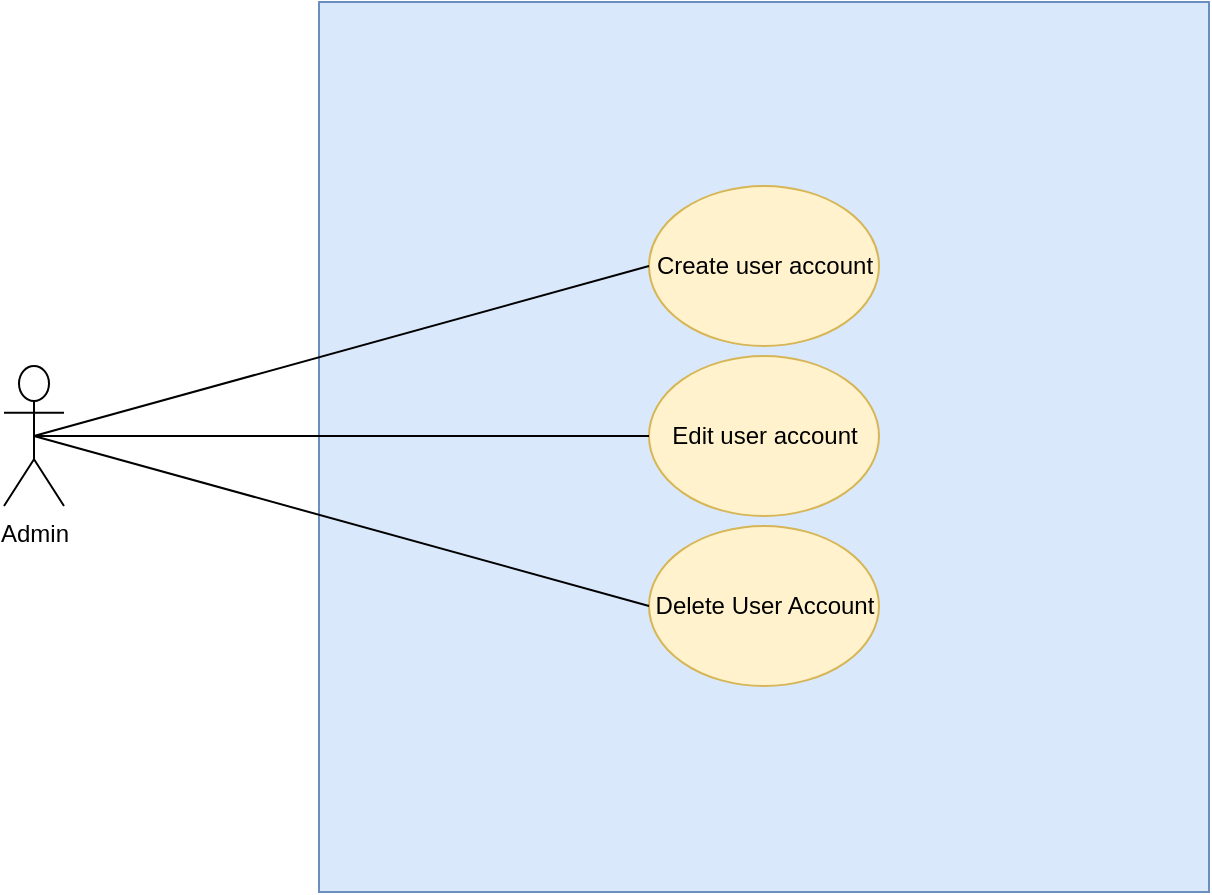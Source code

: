 <mxfile version="20.8.10" type="device"><diagram name="Page-1" id="fjwuFHZYpNOX4wre5BCR"><mxGraphModel dx="1050" dy="629" grid="1" gridSize="10" guides="1" tooltips="1" connect="1" arrows="1" fold="1" page="1" pageScale="1" pageWidth="850" pageHeight="1100" math="0" shadow="0"><root><mxCell id="0"/><mxCell id="1" parent="0"/><mxCell id="Jd3R5-ZXTsf17rILLIj6-1" value="Admin" style="shape=umlActor;verticalLabelPosition=bottom;verticalAlign=top;html=1;outlineConnect=0;" parent="1" vertex="1"><mxGeometry x="120" y="510" width="30" height="70" as="geometry"/></mxCell><mxCell id="Jd3R5-ZXTsf17rILLIj6-3" value="" style="whiteSpace=wrap;html=1;aspect=fixed;fillColor=#dae8fc;strokeColor=#6c8ebf;" parent="1" vertex="1"><mxGeometry x="277.5" y="328" width="445" height="445" as="geometry"/></mxCell><mxCell id="Jd3R5-ZXTsf17rILLIj6-2" value="Create user account" style="ellipse;whiteSpace=wrap;html=1;fillColor=#fff2cc;strokeColor=#d6b656;" parent="1" vertex="1"><mxGeometry x="442.5" y="420" width="115" height="80" as="geometry"/></mxCell><mxCell id="EdmM1rZS4--3qe9CLnAn-1" value="Delete User Account" style="ellipse;whiteSpace=wrap;html=1;fillColor=#fff2cc;strokeColor=#d6b656;" vertex="1" parent="1"><mxGeometry x="442.5" y="590" width="115" height="80" as="geometry"/></mxCell><mxCell id="EdmM1rZS4--3qe9CLnAn-2" value="" style="endArrow=none;html=1;rounded=0;entryX=0.5;entryY=0.5;entryDx=0;entryDy=0;entryPerimeter=0;exitX=0;exitY=0.5;exitDx=0;exitDy=0;" edge="1" parent="1" source="Jd3R5-ZXTsf17rILLIj6-2" target="Jd3R5-ZXTsf17rILLIj6-1"><mxGeometry width="50" height="50" relative="1" as="geometry"><mxPoint x="400" y="560" as="sourcePoint"/><mxPoint x="450" y="510" as="targetPoint"/></mxGeometry></mxCell><mxCell id="EdmM1rZS4--3qe9CLnAn-3" value="" style="endArrow=none;html=1;rounded=0;entryX=0.5;entryY=0.5;entryDx=0;entryDy=0;entryPerimeter=0;exitX=0;exitY=0.5;exitDx=0;exitDy=0;" edge="1" parent="1" source="EdmM1rZS4--3qe9CLnAn-1" target="Jd3R5-ZXTsf17rILLIj6-1"><mxGeometry width="50" height="50" relative="1" as="geometry"><mxPoint x="452.5" y="470" as="sourcePoint"/><mxPoint x="145" y="555" as="targetPoint"/></mxGeometry></mxCell><mxCell id="EdmM1rZS4--3qe9CLnAn-4" value="Edit user account" style="ellipse;whiteSpace=wrap;html=1;fillColor=#fff2cc;strokeColor=#d6b656;" vertex="1" parent="1"><mxGeometry x="442.5" y="505" width="115" height="80" as="geometry"/></mxCell><mxCell id="EdmM1rZS4--3qe9CLnAn-5" value="" style="endArrow=none;html=1;rounded=0;entryX=0.5;entryY=0.5;entryDx=0;entryDy=0;entryPerimeter=0;exitX=0;exitY=0.5;exitDx=0;exitDy=0;" edge="1" parent="1" source="EdmM1rZS4--3qe9CLnAn-4" target="Jd3R5-ZXTsf17rILLIj6-1"><mxGeometry width="50" height="50" relative="1" as="geometry"><mxPoint x="452.5" y="640" as="sourcePoint"/><mxPoint x="145" y="555" as="targetPoint"/></mxGeometry></mxCell></root></mxGraphModel></diagram></mxfile>